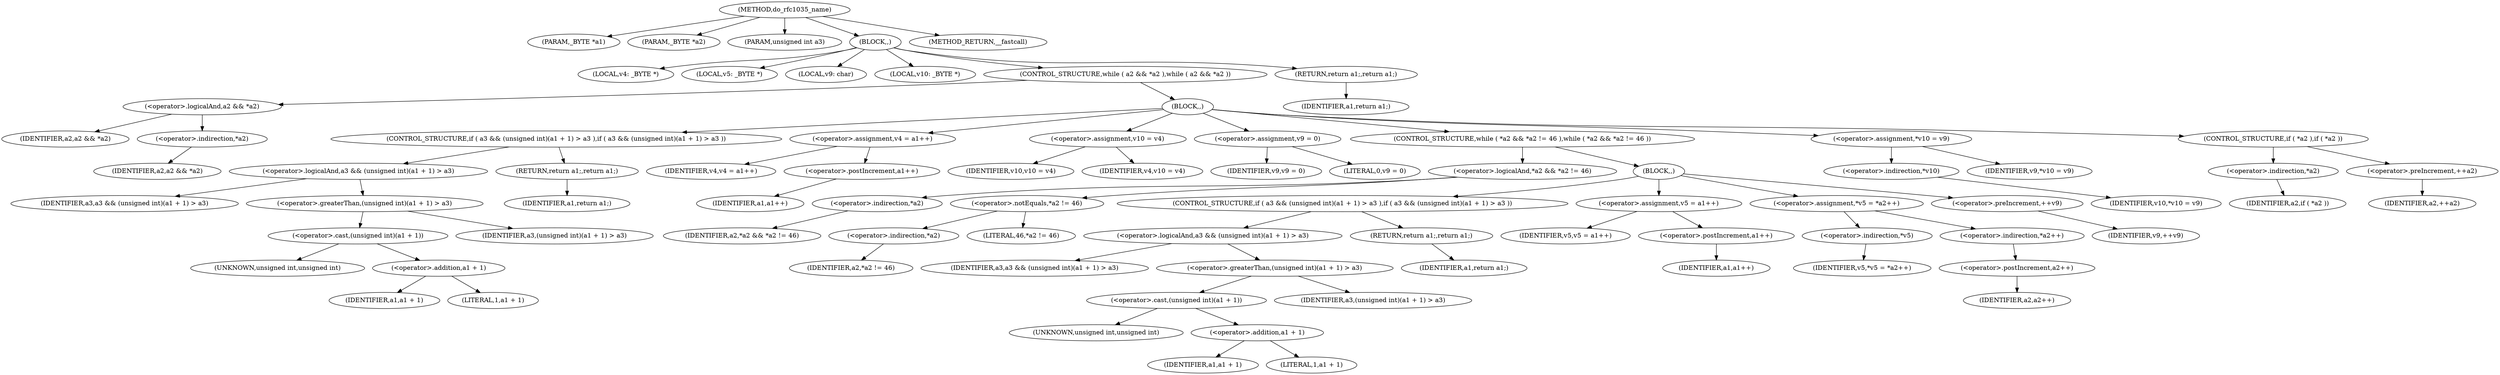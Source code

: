 digraph do_rfc1035_name {  
"1000105" [label = "(METHOD,do_rfc1035_name)" ]
"1000106" [label = "(PARAM,_BYTE *a1)" ]
"1000107" [label = "(PARAM,_BYTE *a2)" ]
"1000108" [label = "(PARAM,unsigned int a3)" ]
"1000109" [label = "(BLOCK,,)" ]
"1000110" [label = "(LOCAL,v4: _BYTE *)" ]
"1000111" [label = "(LOCAL,v5: _BYTE *)" ]
"1000112" [label = "(LOCAL,v9: char)" ]
"1000113" [label = "(LOCAL,v10: _BYTE *)" ]
"1000114" [label = "(CONTROL_STRUCTURE,while ( a2 && *a2 ),while ( a2 && *a2 ))" ]
"1000115" [label = "(<operator>.logicalAnd,a2 && *a2)" ]
"1000116" [label = "(IDENTIFIER,a2,a2 && *a2)" ]
"1000117" [label = "(<operator>.indirection,*a2)" ]
"1000118" [label = "(IDENTIFIER,a2,a2 && *a2)" ]
"1000119" [label = "(BLOCK,,)" ]
"1000120" [label = "(CONTROL_STRUCTURE,if ( a3 && (unsigned int)(a1 + 1) > a3 ),if ( a3 && (unsigned int)(a1 + 1) > a3 ))" ]
"1000121" [label = "(<operator>.logicalAnd,a3 && (unsigned int)(a1 + 1) > a3)" ]
"1000122" [label = "(IDENTIFIER,a3,a3 && (unsigned int)(a1 + 1) > a3)" ]
"1000123" [label = "(<operator>.greaterThan,(unsigned int)(a1 + 1) > a3)" ]
"1000124" [label = "(<operator>.cast,(unsigned int)(a1 + 1))" ]
"1000125" [label = "(UNKNOWN,unsigned int,unsigned int)" ]
"1000126" [label = "(<operator>.addition,a1 + 1)" ]
"1000127" [label = "(IDENTIFIER,a1,a1 + 1)" ]
"1000128" [label = "(LITERAL,1,a1 + 1)" ]
"1000129" [label = "(IDENTIFIER,a3,(unsigned int)(a1 + 1) > a3)" ]
"1000130" [label = "(RETURN,return a1;,return a1;)" ]
"1000131" [label = "(IDENTIFIER,a1,return a1;)" ]
"1000132" [label = "(<operator>.assignment,v4 = a1++)" ]
"1000133" [label = "(IDENTIFIER,v4,v4 = a1++)" ]
"1000134" [label = "(<operator>.postIncrement,a1++)" ]
"1000135" [label = "(IDENTIFIER,a1,a1++)" ]
"1000136" [label = "(<operator>.assignment,v10 = v4)" ]
"1000137" [label = "(IDENTIFIER,v10,v10 = v4)" ]
"1000138" [label = "(IDENTIFIER,v4,v10 = v4)" ]
"1000139" [label = "(<operator>.assignment,v9 = 0)" ]
"1000140" [label = "(IDENTIFIER,v9,v9 = 0)" ]
"1000141" [label = "(LITERAL,0,v9 = 0)" ]
"1000142" [label = "(CONTROL_STRUCTURE,while ( *a2 && *a2 != 46 ),while ( *a2 && *a2 != 46 ))" ]
"1000143" [label = "(<operator>.logicalAnd,*a2 && *a2 != 46)" ]
"1000144" [label = "(<operator>.indirection,*a2)" ]
"1000145" [label = "(IDENTIFIER,a2,*a2 && *a2 != 46)" ]
"1000146" [label = "(<operator>.notEquals,*a2 != 46)" ]
"1000147" [label = "(<operator>.indirection,*a2)" ]
"1000148" [label = "(IDENTIFIER,a2,*a2 != 46)" ]
"1000149" [label = "(LITERAL,46,*a2 != 46)" ]
"1000150" [label = "(BLOCK,,)" ]
"1000151" [label = "(CONTROL_STRUCTURE,if ( a3 && (unsigned int)(a1 + 1) > a3 ),if ( a3 && (unsigned int)(a1 + 1) > a3 ))" ]
"1000152" [label = "(<operator>.logicalAnd,a3 && (unsigned int)(a1 + 1) > a3)" ]
"1000153" [label = "(IDENTIFIER,a3,a3 && (unsigned int)(a1 + 1) > a3)" ]
"1000154" [label = "(<operator>.greaterThan,(unsigned int)(a1 + 1) > a3)" ]
"1000155" [label = "(<operator>.cast,(unsigned int)(a1 + 1))" ]
"1000156" [label = "(UNKNOWN,unsigned int,unsigned int)" ]
"1000157" [label = "(<operator>.addition,a1 + 1)" ]
"1000158" [label = "(IDENTIFIER,a1,a1 + 1)" ]
"1000159" [label = "(LITERAL,1,a1 + 1)" ]
"1000160" [label = "(IDENTIFIER,a3,(unsigned int)(a1 + 1) > a3)" ]
"1000161" [label = "(RETURN,return a1;,return a1;)" ]
"1000162" [label = "(IDENTIFIER,a1,return a1;)" ]
"1000163" [label = "(<operator>.assignment,v5 = a1++)" ]
"1000164" [label = "(IDENTIFIER,v5,v5 = a1++)" ]
"1000165" [label = "(<operator>.postIncrement,a1++)" ]
"1000166" [label = "(IDENTIFIER,a1,a1++)" ]
"1000167" [label = "(<operator>.assignment,*v5 = *a2++)" ]
"1000168" [label = "(<operator>.indirection,*v5)" ]
"1000169" [label = "(IDENTIFIER,v5,*v5 = *a2++)" ]
"1000170" [label = "(<operator>.indirection,*a2++)" ]
"1000171" [label = "(<operator>.postIncrement,a2++)" ]
"1000172" [label = "(IDENTIFIER,a2,a2++)" ]
"1000173" [label = "(<operator>.preIncrement,++v9)" ]
"1000174" [label = "(IDENTIFIER,v9,++v9)" ]
"1000175" [label = "(<operator>.assignment,*v10 = v9)" ]
"1000176" [label = "(<operator>.indirection,*v10)" ]
"1000177" [label = "(IDENTIFIER,v10,*v10 = v9)" ]
"1000178" [label = "(IDENTIFIER,v9,*v10 = v9)" ]
"1000179" [label = "(CONTROL_STRUCTURE,if ( *a2 ),if ( *a2 ))" ]
"1000180" [label = "(<operator>.indirection,*a2)" ]
"1000181" [label = "(IDENTIFIER,a2,if ( *a2 ))" ]
"1000182" [label = "(<operator>.preIncrement,++a2)" ]
"1000183" [label = "(IDENTIFIER,a2,++a2)" ]
"1000184" [label = "(RETURN,return a1;,return a1;)" ]
"1000185" [label = "(IDENTIFIER,a1,return a1;)" ]
"1000186" [label = "(METHOD_RETURN,__fastcall)" ]
  "1000105" -> "1000106" 
  "1000105" -> "1000107" 
  "1000105" -> "1000108" 
  "1000105" -> "1000109" 
  "1000105" -> "1000186" 
  "1000109" -> "1000110" 
  "1000109" -> "1000111" 
  "1000109" -> "1000112" 
  "1000109" -> "1000113" 
  "1000109" -> "1000114" 
  "1000109" -> "1000184" 
  "1000114" -> "1000115" 
  "1000114" -> "1000119" 
  "1000115" -> "1000116" 
  "1000115" -> "1000117" 
  "1000117" -> "1000118" 
  "1000119" -> "1000120" 
  "1000119" -> "1000132" 
  "1000119" -> "1000136" 
  "1000119" -> "1000139" 
  "1000119" -> "1000142" 
  "1000119" -> "1000175" 
  "1000119" -> "1000179" 
  "1000120" -> "1000121" 
  "1000120" -> "1000130" 
  "1000121" -> "1000122" 
  "1000121" -> "1000123" 
  "1000123" -> "1000124" 
  "1000123" -> "1000129" 
  "1000124" -> "1000125" 
  "1000124" -> "1000126" 
  "1000126" -> "1000127" 
  "1000126" -> "1000128" 
  "1000130" -> "1000131" 
  "1000132" -> "1000133" 
  "1000132" -> "1000134" 
  "1000134" -> "1000135" 
  "1000136" -> "1000137" 
  "1000136" -> "1000138" 
  "1000139" -> "1000140" 
  "1000139" -> "1000141" 
  "1000142" -> "1000143" 
  "1000142" -> "1000150" 
  "1000143" -> "1000144" 
  "1000143" -> "1000146" 
  "1000144" -> "1000145" 
  "1000146" -> "1000147" 
  "1000146" -> "1000149" 
  "1000147" -> "1000148" 
  "1000150" -> "1000151" 
  "1000150" -> "1000163" 
  "1000150" -> "1000167" 
  "1000150" -> "1000173" 
  "1000151" -> "1000152" 
  "1000151" -> "1000161" 
  "1000152" -> "1000153" 
  "1000152" -> "1000154" 
  "1000154" -> "1000155" 
  "1000154" -> "1000160" 
  "1000155" -> "1000156" 
  "1000155" -> "1000157" 
  "1000157" -> "1000158" 
  "1000157" -> "1000159" 
  "1000161" -> "1000162" 
  "1000163" -> "1000164" 
  "1000163" -> "1000165" 
  "1000165" -> "1000166" 
  "1000167" -> "1000168" 
  "1000167" -> "1000170" 
  "1000168" -> "1000169" 
  "1000170" -> "1000171" 
  "1000171" -> "1000172" 
  "1000173" -> "1000174" 
  "1000175" -> "1000176" 
  "1000175" -> "1000178" 
  "1000176" -> "1000177" 
  "1000179" -> "1000180" 
  "1000179" -> "1000182" 
  "1000180" -> "1000181" 
  "1000182" -> "1000183" 
  "1000184" -> "1000185" 
}
